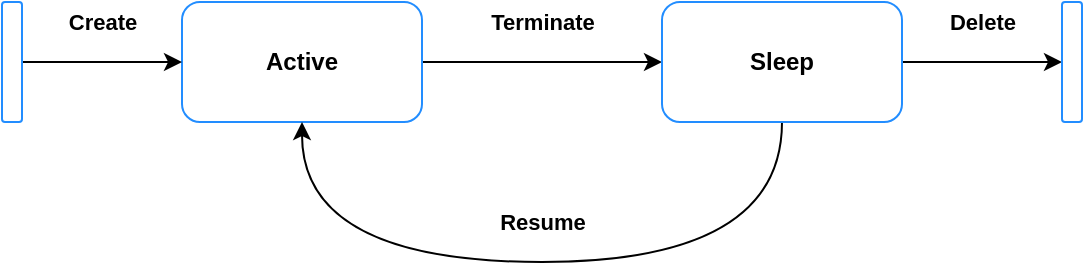<mxfile version="13.6.2" type="device"><diagram id="egb8vefcPaiYNmasJ15o" name="Page-1"><mxGraphModel dx="1024" dy="592" grid="1" gridSize="10" guides="1" tooltips="1" connect="1" arrows="1" fold="1" page="1" pageScale="1" pageWidth="850" pageHeight="1100" math="0" shadow="0"><root><mxCell id="0"/><mxCell id="1" parent="0"/><mxCell id="Hj22PfOHOUfP0wgMLjhx-4" value="Terminate" style="edgeStyle=orthogonalEdgeStyle;rounded=0;orthogonalLoop=1;jettySize=auto;html=1;entryX=0;entryY=0.5;entryDx=0;entryDy=0;fontStyle=1;labelBorderColor=none;spacing=20;" edge="1" parent="1" source="Hj22PfOHOUfP0wgMLjhx-1" target="Hj22PfOHOUfP0wgMLjhx-2"><mxGeometry y="20" relative="1" as="geometry"><mxPoint as="offset"/></mxGeometry></mxCell><mxCell id="Hj22PfOHOUfP0wgMLjhx-1" value="Active" style="rounded=1;whiteSpace=wrap;html=1;strokeColor=#228DFF;fontStyle=1" vertex="1" parent="1"><mxGeometry x="120" y="200" width="120" height="60" as="geometry"/></mxCell><mxCell id="Hj22PfOHOUfP0wgMLjhx-5" value="Delete" style="edgeStyle=orthogonalEdgeStyle;rounded=0;orthogonalLoop=1;jettySize=auto;html=1;entryX=0;entryY=0.5;entryDx=0;entryDy=0;fontStyle=1" edge="1" parent="1" source="Hj22PfOHOUfP0wgMLjhx-2" target="Hj22PfOHOUfP0wgMLjhx-3"><mxGeometry y="20" relative="1" as="geometry"><mxPoint as="offset"/></mxGeometry></mxCell><mxCell id="Hj22PfOHOUfP0wgMLjhx-8" value="Resume" style="edgeStyle=orthogonalEdgeStyle;rounded=0;orthogonalLoop=1;jettySize=auto;html=1;exitX=0.5;exitY=1;exitDx=0;exitDy=0;entryX=0.5;entryY=1;entryDx=0;entryDy=0;curved=1;fontStyle=1" edge="1" parent="1" source="Hj22PfOHOUfP0wgMLjhx-2" target="Hj22PfOHOUfP0wgMLjhx-1"><mxGeometry y="-20" relative="1" as="geometry"><Array as="points"><mxPoint x="420" y="330"/><mxPoint x="180" y="330"/></Array><mxPoint as="offset"/></mxGeometry></mxCell><mxCell id="Hj22PfOHOUfP0wgMLjhx-2" value="Sleep" style="rounded=1;whiteSpace=wrap;html=1;strokeColor=#228DFF;fontStyle=1" vertex="1" parent="1"><mxGeometry x="360" y="200" width="120" height="60" as="geometry"/></mxCell><mxCell id="Hj22PfOHOUfP0wgMLjhx-3" value="" style="rounded=1;whiteSpace=wrap;html=1;strokeColor=#228DFF;fontStyle=1" vertex="1" parent="1"><mxGeometry x="560" y="200" width="10" height="60" as="geometry"/></mxCell><mxCell id="Hj22PfOHOUfP0wgMLjhx-7" value="Create" style="edgeStyle=orthogonalEdgeStyle;rounded=0;orthogonalLoop=1;jettySize=auto;html=1;entryX=0;entryY=0.5;entryDx=0;entryDy=0;fontStyle=1" edge="1" parent="1" source="Hj22PfOHOUfP0wgMLjhx-6" target="Hj22PfOHOUfP0wgMLjhx-1"><mxGeometry y="20" relative="1" as="geometry"><mxPoint as="offset"/></mxGeometry></mxCell><mxCell id="Hj22PfOHOUfP0wgMLjhx-6" value="" style="rounded=1;whiteSpace=wrap;html=1;strokeColor=#228DFF;fontStyle=1" vertex="1" parent="1"><mxGeometry x="30" y="200" width="10" height="60" as="geometry"/></mxCell></root></mxGraphModel></diagram></mxfile>